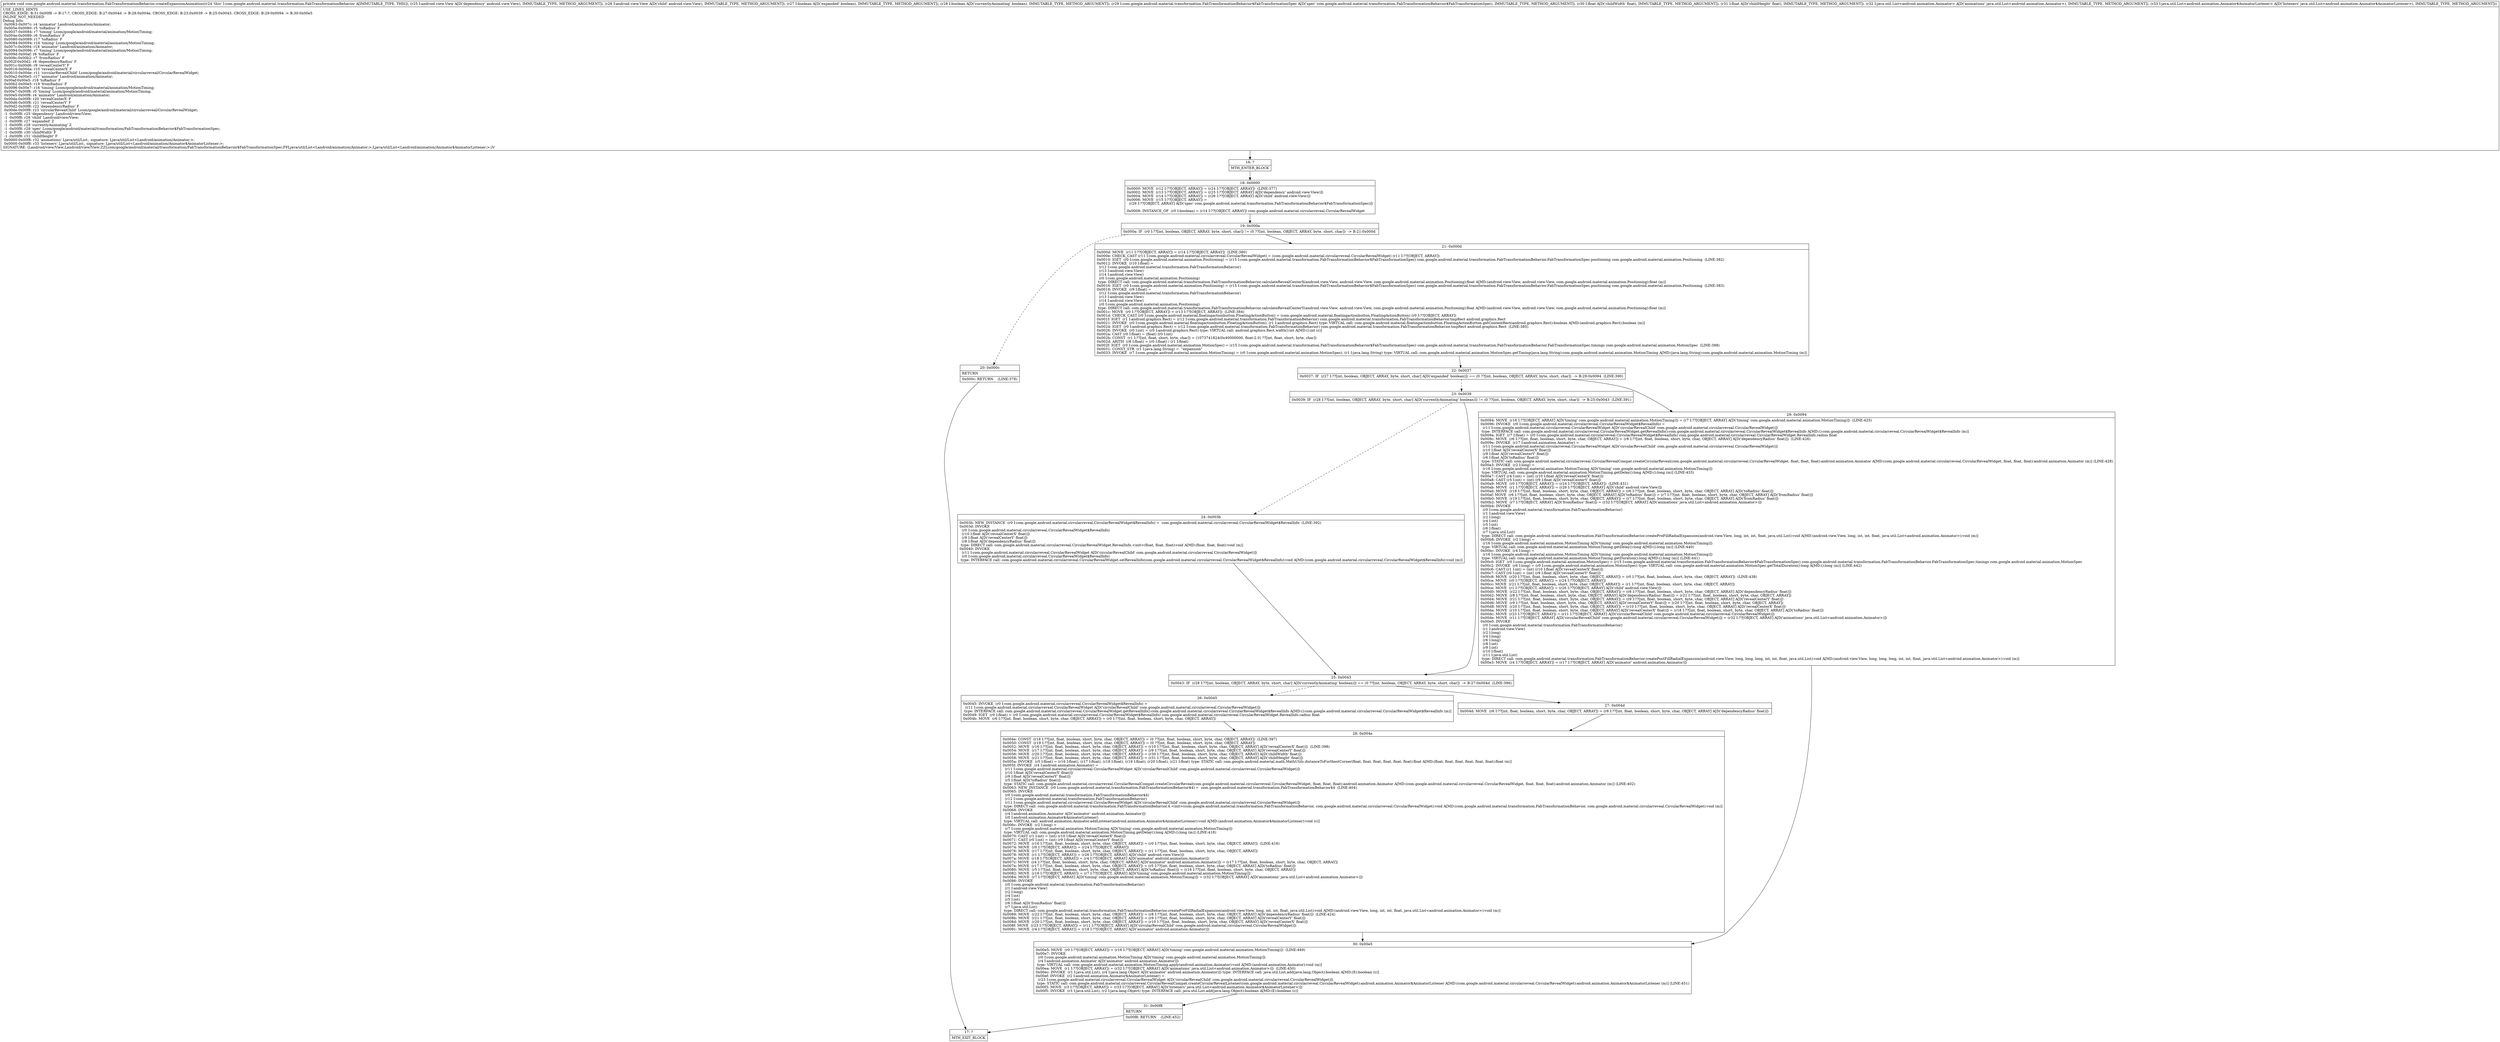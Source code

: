 digraph "CFG forcom.google.android.material.transformation.FabTransformationBehavior.createExpansionAnimation(Landroid\/view\/View;Landroid\/view\/View;ZZLcom\/google\/android\/material\/transformation\/FabTransformationBehavior$FabTransformationSpec;FFLjava\/util\/List;Ljava\/util\/List;)V" {
Node_16 [shape=record,label="{16\:\ ?|MTH_ENTER_BLOCK\l}"];
Node_18 [shape=record,label="{18\:\ 0x0000|0x0000: MOVE  (r12 I:??[OBJECT, ARRAY]) = (r24 I:??[OBJECT, ARRAY])  (LINE:377)\l0x0002: MOVE  (r13 I:??[OBJECT, ARRAY]) = (r25 I:??[OBJECT, ARRAY] A[D('dependency' android.view.View)]) \l0x0004: MOVE  (r14 I:??[OBJECT, ARRAY]) = (r26 I:??[OBJECT, ARRAY] A[D('child' android.view.View)]) \l0x0006: MOVE  (r15 I:??[OBJECT, ARRAY]) = \l  (r29 I:??[OBJECT, ARRAY] A[D('spec' com.google.android.material.transformation.FabTransformationBehavior$FabTransformationSpec)])\l \l0x0008: INSTANCE_OF  (r0 I:boolean) = (r14 I:??[OBJECT, ARRAY]) com.google.android.material.circularreveal.CircularRevealWidget \l}"];
Node_19 [shape=record,label="{19\:\ 0x000a|0x000a: IF  (r0 I:??[int, boolean, OBJECT, ARRAY, byte, short, char]) != (0 ??[int, boolean, OBJECT, ARRAY, byte, short, char])  \-\> B:21:0x000d \l}"];
Node_20 [shape=record,label="{20\:\ 0x000c|RETURN\l|0x000c: RETURN    (LINE:378)\l}"];
Node_17 [shape=record,label="{17\:\ ?|MTH_EXIT_BLOCK\l}"];
Node_21 [shape=record,label="{21\:\ 0x000d|0x000d: MOVE  (r11 I:??[OBJECT, ARRAY]) = (r14 I:??[OBJECT, ARRAY])  (LINE:380)\l0x000e: CHECK_CAST (r11 I:com.google.android.material.circularreveal.CircularRevealWidget) = (com.google.android.material.circularreveal.CircularRevealWidget) (r11 I:??[OBJECT, ARRAY]) \l0x0010: IGET  (r0 I:com.google.android.material.animation.Positioning) = (r15 I:com.google.android.material.transformation.FabTransformationBehavior$FabTransformationSpec) com.google.android.material.transformation.FabTransformationBehavior.FabTransformationSpec.positioning com.google.android.material.animation.Positioning  (LINE:382)\l0x0012: INVOKE  (r10 I:float) = \l  (r12 I:com.google.android.material.transformation.FabTransformationBehavior)\l  (r13 I:android.view.View)\l  (r14 I:android.view.View)\l  (r0 I:com.google.android.material.animation.Positioning)\l type: DIRECT call: com.google.android.material.transformation.FabTransformationBehavior.calculateRevealCenterX(android.view.View, android.view.View, com.google.android.material.animation.Positioning):float A[MD:(android.view.View, android.view.View, com.google.android.material.animation.Positioning):float (m)]\l0x0016: IGET  (r0 I:com.google.android.material.animation.Positioning) = (r15 I:com.google.android.material.transformation.FabTransformationBehavior$FabTransformationSpec) com.google.android.material.transformation.FabTransformationBehavior.FabTransformationSpec.positioning com.google.android.material.animation.Positioning  (LINE:383)\l0x0018: INVOKE  (r9 I:float) = \l  (r12 I:com.google.android.material.transformation.FabTransformationBehavior)\l  (r13 I:android.view.View)\l  (r14 I:android.view.View)\l  (r0 I:com.google.android.material.animation.Positioning)\l type: DIRECT call: com.google.android.material.transformation.FabTransformationBehavior.calculateRevealCenterY(android.view.View, android.view.View, com.google.android.material.animation.Positioning):float A[MD:(android.view.View, android.view.View, com.google.android.material.animation.Positioning):float (m)]\l0x001c: MOVE  (r0 I:??[OBJECT, ARRAY]) = (r13 I:??[OBJECT, ARRAY])  (LINE:384)\l0x001d: CHECK_CAST (r0 I:com.google.android.material.floatingactionbutton.FloatingActionButton) = (com.google.android.material.floatingactionbutton.FloatingActionButton) (r0 I:??[OBJECT, ARRAY]) \l0x001f: IGET  (r1 I:android.graphics.Rect) = (r12 I:com.google.android.material.transformation.FabTransformationBehavior) com.google.android.material.transformation.FabTransformationBehavior.tmpRect android.graphics.Rect \l0x0021: INVOKE  (r0 I:com.google.android.material.floatingactionbutton.FloatingActionButton), (r1 I:android.graphics.Rect) type: VIRTUAL call: com.google.android.material.floatingactionbutton.FloatingActionButton.getContentRect(android.graphics.Rect):boolean A[MD:(android.graphics.Rect):boolean (m)]\l0x0024: IGET  (r0 I:android.graphics.Rect) = (r12 I:com.google.android.material.transformation.FabTransformationBehavior) com.google.android.material.transformation.FabTransformationBehavior.tmpRect android.graphics.Rect  (LINE:385)\l0x0026: INVOKE  (r0 I:int) = (r0 I:android.graphics.Rect) type: VIRTUAL call: android.graphics.Rect.width():int A[MD:():int (c)]\l0x002a: CAST (r0 I:float) = (float) (r0 I:int) \l0x002b: CONST  (r1 I:??[int, float, short, byte, char]) = (1073741824(0x40000000, float:2.0) ??[int, float, short, byte, char]) \l0x002d: ARITH  (r8 I:float) = (r0 I:float) \/ (r1 I:float) \l0x002f: IGET  (r0 I:com.google.android.material.animation.MotionSpec) = (r15 I:com.google.android.material.transformation.FabTransformationBehavior$FabTransformationSpec) com.google.android.material.transformation.FabTransformationBehavior.FabTransformationSpec.timings com.google.android.material.animation.MotionSpec  (LINE:388)\l0x0031: CONST_STR  (r1 I:java.lang.String) =  \"expansion\" \l0x0033: INVOKE  (r7 I:com.google.android.material.animation.MotionTiming) = (r0 I:com.google.android.material.animation.MotionSpec), (r1 I:java.lang.String) type: VIRTUAL call: com.google.android.material.animation.MotionSpec.getTiming(java.lang.String):com.google.android.material.animation.MotionTiming A[MD:(java.lang.String):com.google.android.material.animation.MotionTiming (m)]\l}"];
Node_22 [shape=record,label="{22\:\ 0x0037|0x0037: IF  (r27 I:??[int, boolean, OBJECT, ARRAY, byte, short, char] A[D('expanded' boolean)]) == (0 ??[int, boolean, OBJECT, ARRAY, byte, short, char])  \-\> B:29:0x0094  (LINE:390)\l}"];
Node_23 [shape=record,label="{23\:\ 0x0039|0x0039: IF  (r28 I:??[int, boolean, OBJECT, ARRAY, byte, short, char] A[D('currentlyAnimating' boolean)]) != (0 ??[int, boolean, OBJECT, ARRAY, byte, short, char])  \-\> B:25:0x0043  (LINE:391)\l}"];
Node_24 [shape=record,label="{24\:\ 0x003b|0x003b: NEW_INSTANCE  (r0 I:com.google.android.material.circularreveal.CircularRevealWidget$RevealInfo) =  com.google.android.material.circularreveal.CircularRevealWidget$RevealInfo  (LINE:392)\l0x003d: INVOKE  \l  (r0 I:com.google.android.material.circularreveal.CircularRevealWidget$RevealInfo)\l  (r10 I:float A[D('revealCenterX' float)])\l  (r9 I:float A[D('revealCenterY' float)])\l  (r8 I:float A[D('dependencyRadius' float)])\l type: DIRECT call: com.google.android.material.circularreveal.CircularRevealWidget.RevealInfo.\<init\>(float, float, float):void A[MD:(float, float, float):void (m)]\l0x0040: INVOKE  \l  (r11 I:com.google.android.material.circularreveal.CircularRevealWidget A[D('circularRevealChild' com.google.android.material.circularreveal.CircularRevealWidget)])\l  (r0 I:com.google.android.material.circularreveal.CircularRevealWidget$RevealInfo)\l type: INTERFACE call: com.google.android.material.circularreveal.CircularRevealWidget.setRevealInfo(com.google.android.material.circularreveal.CircularRevealWidget$RevealInfo):void A[MD:(com.google.android.material.circularreveal.CircularRevealWidget$RevealInfo):void (m)]\l}"];
Node_25 [shape=record,label="{25\:\ 0x0043|0x0043: IF  (r28 I:??[int, boolean, OBJECT, ARRAY, byte, short, char] A[D('currentlyAnimating' boolean)]) == (0 ??[int, boolean, OBJECT, ARRAY, byte, short, char])  \-\> B:27:0x004d  (LINE:396)\l}"];
Node_26 [shape=record,label="{26\:\ 0x0045|0x0045: INVOKE  (r0 I:com.google.android.material.circularreveal.CircularRevealWidget$RevealInfo) = \l  (r11 I:com.google.android.material.circularreveal.CircularRevealWidget A[D('circularRevealChild' com.google.android.material.circularreveal.CircularRevealWidget)])\l type: INTERFACE call: com.google.android.material.circularreveal.CircularRevealWidget.getRevealInfo():com.google.android.material.circularreveal.CircularRevealWidget$RevealInfo A[MD:():com.google.android.material.circularreveal.CircularRevealWidget$RevealInfo (m)]\l0x0049: IGET  (r0 I:float) = (r0 I:com.google.android.material.circularreveal.CircularRevealWidget$RevealInfo) com.google.android.material.circularreveal.CircularRevealWidget.RevealInfo.radius float \l0x004b: MOVE  (r6 I:??[int, float, boolean, short, byte, char, OBJECT, ARRAY]) = (r0 I:??[int, float, boolean, short, byte, char, OBJECT, ARRAY]) \l}"];
Node_28 [shape=record,label="{28\:\ 0x004e|0x004e: CONST  (r18 I:??[int, float, boolean, short, byte, char, OBJECT, ARRAY]) = (0 ??[int, float, boolean, short, byte, char, OBJECT, ARRAY])  (LINE:397)\l0x0050: CONST  (r19 I:??[int, float, boolean, short, byte, char, OBJECT, ARRAY]) = (0 ??[int, float, boolean, short, byte, char, OBJECT, ARRAY]) \l0x0052: MOVE  (r16 I:??[int, float, boolean, short, byte, char, OBJECT, ARRAY]) = (r10 I:??[int, float, boolean, short, byte, char, OBJECT, ARRAY] A[D('revealCenterX' float)])  (LINE:398)\l0x0054: MOVE  (r17 I:??[int, float, boolean, short, byte, char, OBJECT, ARRAY]) = (r9 I:??[int, float, boolean, short, byte, char, OBJECT, ARRAY] A[D('revealCenterY' float)]) \l0x0056: MOVE  (r20 I:??[int, float, boolean, short, byte, char, OBJECT, ARRAY]) = (r30 I:??[int, float, boolean, short, byte, char, OBJECT, ARRAY] A[D('childWidth' float)]) \l0x0058: MOVE  (r21 I:??[int, float, boolean, short, byte, char, OBJECT, ARRAY]) = (r31 I:??[int, float, boolean, short, byte, char, OBJECT, ARRAY] A[D('childHeight' float)]) \l0x005a: INVOKE  (r5 I:float) = (r16 I:float), (r17 I:float), (r18 I:float), (r19 I:float), (r20 I:float), (r21 I:float) type: STATIC call: com.google.android.material.math.MathUtils.distanceToFurthestCorner(float, float, float, float, float, float):float A[MD:(float, float, float, float, float, float):float (m)]\l0x005f: INVOKE  (r4 I:android.animation.Animator) = \l  (r11 I:com.google.android.material.circularreveal.CircularRevealWidget A[D('circularRevealChild' com.google.android.material.circularreveal.CircularRevealWidget)])\l  (r10 I:float A[D('revealCenterX' float)])\l  (r9 I:float A[D('revealCenterY' float)])\l  (r5 I:float A[D('toRadius' float)])\l type: STATIC call: com.google.android.material.circularreveal.CircularRevealCompat.createCircularReveal(com.google.android.material.circularreveal.CircularRevealWidget, float, float, float):android.animation.Animator A[MD:(com.google.android.material.circularreveal.CircularRevealWidget, float, float, float):android.animation.Animator (m)] (LINE:402)\l0x0063: NEW_INSTANCE  (r0 I:com.google.android.material.transformation.FabTransformationBehavior$4) =  com.google.android.material.transformation.FabTransformationBehavior$4  (LINE:404)\l0x0065: INVOKE  \l  (r0 I:com.google.android.material.transformation.FabTransformationBehavior$4)\l  (r12 I:com.google.android.material.transformation.FabTransformationBehavior)\l  (r11 I:com.google.android.material.circularreveal.CircularRevealWidget A[D('circularRevealChild' com.google.android.material.circularreveal.CircularRevealWidget)])\l type: DIRECT call: com.google.android.material.transformation.FabTransformationBehavior.4.\<init\>(com.google.android.material.transformation.FabTransformationBehavior, com.google.android.material.circularreveal.CircularRevealWidget):void A[MD:(com.google.android.material.transformation.FabTransformationBehavior, com.google.android.material.circularreveal.CircularRevealWidget):void (m)]\l0x0068: INVOKE  \l  (r4 I:android.animation.Animator A[D('animator' android.animation.Animator)])\l  (r0 I:android.animation.Animator$AnimatorListener)\l type: VIRTUAL call: android.animation.Animator.addListener(android.animation.Animator$AnimatorListener):void A[MD:(android.animation.Animator$AnimatorListener):void (c)]\l0x006c: INVOKE  (r2 I:long) = \l  (r7 I:com.google.android.material.animation.MotionTiming A[D('timing' com.google.android.material.animation.MotionTiming)])\l type: VIRTUAL call: com.google.android.material.animation.MotionTiming.getDelay():long A[MD:():long (m)] (LINE:418)\l0x0070: CAST (r1 I:int) = (int) (r10 I:float A[D('revealCenterX' float)]) \l0x0071: CAST (r0 I:int) = (int) (r9 I:float A[D('revealCenterY' float)]) \l0x0072: MOVE  (r16 I:??[int, float, boolean, short, byte, char, OBJECT, ARRAY]) = (r0 I:??[int, float, boolean, short, byte, char, OBJECT, ARRAY])  (LINE:416)\l0x0074: MOVE  (r0 I:??[OBJECT, ARRAY]) = (r24 I:??[OBJECT, ARRAY]) \l0x0076: MOVE  (r17 I:??[int, float, boolean, short, byte, char, OBJECT, ARRAY]) = (r1 I:??[int, float, boolean, short, byte, char, OBJECT, ARRAY]) \l0x0078: MOVE  (r1 I:??[OBJECT, ARRAY]) = (r26 I:??[OBJECT, ARRAY] A[D('child' android.view.View)]) \l0x007a: MOVE  (r18 I:??[OBJECT, ARRAY]) = (r4 I:??[OBJECT, ARRAY] A[D('animator' android.animation.Animator)]) \l0x007c: MOVE  (r4 I:??[int, float, boolean, short, byte, char, OBJECT, ARRAY] A[D('animator' android.animation.Animator)]) = (r17 I:??[int, float, boolean, short, byte, char, OBJECT, ARRAY]) \l0x007e: MOVE  (r17 I:??[int, float, boolean, short, byte, char, OBJECT, ARRAY]) = (r5 I:??[int, float, boolean, short, byte, char, OBJECT, ARRAY] A[D('toRadius' float)]) \l0x0080: MOVE  (r5 I:??[int, float, boolean, short, byte, char, OBJECT, ARRAY] A[D('toRadius' float)]) = (r16 I:??[int, float, boolean, short, byte, char, OBJECT, ARRAY]) \l0x0082: MOVE  (r16 I:??[OBJECT, ARRAY]) = (r7 I:??[OBJECT, ARRAY] A[D('timing' com.google.android.material.animation.MotionTiming)]) \l0x0084: MOVE  (r7 I:??[OBJECT, ARRAY] A[D('timing' com.google.android.material.animation.MotionTiming)]) = (r32 I:??[OBJECT, ARRAY] A[D('animations' java.util.List\<android.animation.Animator\>)]) \l0x0086: INVOKE  \l  (r0 I:com.google.android.material.transformation.FabTransformationBehavior)\l  (r1 I:android.view.View)\l  (r2 I:long)\l  (r4 I:int)\l  (r5 I:int)\l  (r6 I:float A[D('fromRadius' float)])\l  (r7 I:java.util.List)\l type: DIRECT call: com.google.android.material.transformation.FabTransformationBehavior.createPreFillRadialExpansion(android.view.View, long, int, int, float, java.util.List):void A[MD:(android.view.View, long, int, int, float, java.util.List\<android.animation.Animator\>):void (m)]\l0x0089: MOVE  (r22 I:??[int, float, boolean, short, byte, char, OBJECT, ARRAY]) = (r8 I:??[int, float, boolean, short, byte, char, OBJECT, ARRAY] A[D('dependencyRadius' float)])  (LINE:424)\l0x008b: MOVE  (r21 I:??[int, float, boolean, short, byte, char, OBJECT, ARRAY]) = (r9 I:??[int, float, boolean, short, byte, char, OBJECT, ARRAY] A[D('revealCenterY' float)]) \l0x008d: MOVE  (r20 I:??[int, float, boolean, short, byte, char, OBJECT, ARRAY]) = (r10 I:??[int, float, boolean, short, byte, char, OBJECT, ARRAY] A[D('revealCenterX' float)]) \l0x008f: MOVE  (r23 I:??[OBJECT, ARRAY]) = (r11 I:??[OBJECT, ARRAY] A[D('circularRevealChild' com.google.android.material.circularreveal.CircularRevealWidget)]) \l0x0091: MOVE  (r4 I:??[OBJECT, ARRAY]) = (r18 I:??[OBJECT, ARRAY] A[D('animator' android.animation.Animator)]) \l}"];
Node_30 [shape=record,label="{30\:\ 0x00e5|0x00e5: MOVE  (r0 I:??[OBJECT, ARRAY]) = (r16 I:??[OBJECT, ARRAY] A[D('timing' com.google.android.material.animation.MotionTiming)])  (LINE:449)\l0x00e7: INVOKE  \l  (r0 I:com.google.android.material.animation.MotionTiming A[D('timing' com.google.android.material.animation.MotionTiming)])\l  (r4 I:android.animation.Animator A[D('animator' android.animation.Animator)])\l type: VIRTUAL call: com.google.android.material.animation.MotionTiming.apply(android.animation.Animator):void A[MD:(android.animation.Animator):void (m)]\l0x00ea: MOVE  (r1 I:??[OBJECT, ARRAY]) = (r32 I:??[OBJECT, ARRAY] A[D('animations' java.util.List\<android.animation.Animator\>)])  (LINE:450)\l0x00ec: INVOKE  (r1 I:java.util.List), (r4 I:java.lang.Object A[D('animator' android.animation.Animator)]) type: INTERFACE call: java.util.List.add(java.lang.Object):boolean A[MD:(E):boolean (c)]\l0x00ef: INVOKE  (r2 I:android.animation.Animator$AnimatorListener) = \l  (r23 I:com.google.android.material.circularreveal.CircularRevealWidget A[D('circularRevealChild' com.google.android.material.circularreveal.CircularRevealWidget)])\l type: STATIC call: com.google.android.material.circularreveal.CircularRevealCompat.createCircularRevealListener(com.google.android.material.circularreveal.CircularRevealWidget):android.animation.Animator$AnimatorListener A[MD:(com.google.android.material.circularreveal.CircularRevealWidget):android.animation.Animator$AnimatorListener (m)] (LINE:451)\l0x00f3: MOVE  (r3 I:??[OBJECT, ARRAY]) = (r33 I:??[OBJECT, ARRAY] A[D('listeners' java.util.List\<android.animation.Animator$AnimatorListener\>)]) \l0x00f5: INVOKE  (r3 I:java.util.List), (r2 I:java.lang.Object) type: INTERFACE call: java.util.List.add(java.lang.Object):boolean A[MD:(E):boolean (c)]\l}"];
Node_31 [shape=record,label="{31\:\ 0x00f8|RETURN\l|0x00f8: RETURN    (LINE:452)\l}"];
Node_27 [shape=record,label="{27\:\ 0x004d|0x004d: MOVE  (r6 I:??[int, float, boolean, short, byte, char, OBJECT, ARRAY]) = (r8 I:??[int, float, boolean, short, byte, char, OBJECT, ARRAY] A[D('dependencyRadius' float)]) \l}"];
Node_29 [shape=record,label="{29\:\ 0x0094|0x0094: MOVE  (r16 I:??[OBJECT, ARRAY] A[D('timing' com.google.android.material.animation.MotionTiming)]) = (r7 I:??[OBJECT, ARRAY] A[D('timing' com.google.android.material.animation.MotionTiming)])  (LINE:425)\l0x0096: INVOKE  (r0 I:com.google.android.material.circularreveal.CircularRevealWidget$RevealInfo) = \l  (r11 I:com.google.android.material.circularreveal.CircularRevealWidget A[D('circularRevealChild' com.google.android.material.circularreveal.CircularRevealWidget)])\l type: INTERFACE call: com.google.android.material.circularreveal.CircularRevealWidget.getRevealInfo():com.google.android.material.circularreveal.CircularRevealWidget$RevealInfo A[MD:():com.google.android.material.circularreveal.CircularRevealWidget$RevealInfo (m)]\l0x009a: IGET  (r7 I:float) = (r0 I:com.google.android.material.circularreveal.CircularRevealWidget$RevealInfo) com.google.android.material.circularreveal.CircularRevealWidget.RevealInfo.radius float \l0x009c: MOVE  (r6 I:??[int, float, boolean, short, byte, char, OBJECT, ARRAY]) = (r8 I:??[int, float, boolean, short, byte, char, OBJECT, ARRAY] A[D('dependencyRadius' float)])  (LINE:426)\l0x009e: INVOKE  (r17 I:android.animation.Animator) = \l  (r11 I:com.google.android.material.circularreveal.CircularRevealWidget A[D('circularRevealChild' com.google.android.material.circularreveal.CircularRevealWidget)])\l  (r10 I:float A[D('revealCenterX' float)])\l  (r9 I:float A[D('revealCenterY' float)])\l  (r6 I:float A[D('toRadius' float)])\l type: STATIC call: com.google.android.material.circularreveal.CircularRevealCompat.createCircularReveal(com.google.android.material.circularreveal.CircularRevealWidget, float, float, float):android.animation.Animator A[MD:(com.google.android.material.circularreveal.CircularRevealWidget, float, float, float):android.animation.Animator (m)] (LINE:428)\l0x00a3: INVOKE  (r2 I:long) = \l  (r16 I:com.google.android.material.animation.MotionTiming A[D('timing' com.google.android.material.animation.MotionTiming)])\l type: VIRTUAL call: com.google.android.material.animation.MotionTiming.getDelay():long A[MD:():long (m)] (LINE:433)\l0x00a7: CAST (r4 I:int) = (int) (r10 I:float A[D('revealCenterX' float)]) \l0x00a8: CAST (r5 I:int) = (int) (r9 I:float A[D('revealCenterY' float)]) \l0x00a9: MOVE  (r0 I:??[OBJECT, ARRAY]) = (r24 I:??[OBJECT, ARRAY])  (LINE:431)\l0x00ab: MOVE  (r1 I:??[OBJECT, ARRAY]) = (r26 I:??[OBJECT, ARRAY] A[D('child' android.view.View)]) \l0x00ad: MOVE  (r18 I:??[int, float, boolean, short, byte, char, OBJECT, ARRAY]) = (r6 I:??[int, float, boolean, short, byte, char, OBJECT, ARRAY] A[D('toRadius' float)]) \l0x00af: MOVE  (r6 I:??[int, float, boolean, short, byte, char, OBJECT, ARRAY] A[D('toRadius' float)]) = (r7 I:??[int, float, boolean, short, byte, char, OBJECT, ARRAY] A[D('fromRadius' float)]) \l0x00b0: MOVE  (r19 I:??[int, float, boolean, short, byte, char, OBJECT, ARRAY]) = (r7 I:??[int, float, boolean, short, byte, char, OBJECT, ARRAY] A[D('fromRadius' float)]) \l0x00b2: MOVE  (r7 I:??[OBJECT, ARRAY] A[D('fromRadius' float)]) = (r32 I:??[OBJECT, ARRAY] A[D('animations' java.util.List\<android.animation.Animator\>)]) \l0x00b4: INVOKE  \l  (r0 I:com.google.android.material.transformation.FabTransformationBehavior)\l  (r1 I:android.view.View)\l  (r2 I:long)\l  (r4 I:int)\l  (r5 I:int)\l  (r6 I:float)\l  (r7 I:java.util.List)\l type: DIRECT call: com.google.android.material.transformation.FabTransformationBehavior.createPreFillRadialExpansion(android.view.View, long, int, int, float, java.util.List):void A[MD:(android.view.View, long, int, int, float, java.util.List\<android.animation.Animator\>):void (m)]\l0x00b8: INVOKE  (r2 I:long) = \l  (r16 I:com.google.android.material.animation.MotionTiming A[D('timing' com.google.android.material.animation.MotionTiming)])\l type: VIRTUAL call: com.google.android.material.animation.MotionTiming.getDelay():long A[MD:():long (m)] (LINE:440)\l0x00bc: INVOKE  (r4 I:long) = \l  (r16 I:com.google.android.material.animation.MotionTiming A[D('timing' com.google.android.material.animation.MotionTiming)])\l type: VIRTUAL call: com.google.android.material.animation.MotionTiming.getDuration():long A[MD:():long (m)] (LINE:441)\l0x00c0: IGET  (r0 I:com.google.android.material.animation.MotionSpec) = (r15 I:com.google.android.material.transformation.FabTransformationBehavior$FabTransformationSpec) com.google.android.material.transformation.FabTransformationBehavior.FabTransformationSpec.timings com.google.android.material.animation.MotionSpec \l0x00c2: INVOKE  (r6 I:long) = (r0 I:com.google.android.material.animation.MotionSpec) type: VIRTUAL call: com.google.android.material.animation.MotionSpec.getTotalDuration():long A[MD:():long (m)] (LINE:442)\l0x00c6: CAST (r1 I:int) = (int) (r10 I:float A[D('revealCenterX' float)]) \l0x00c7: CAST (r0 I:int) = (int) (r9 I:float A[D('revealCenterY' float)]) \l0x00c8: MOVE  (r20 I:??[int, float, boolean, short, byte, char, OBJECT, ARRAY]) = (r0 I:??[int, float, boolean, short, byte, char, OBJECT, ARRAY])  (LINE:438)\l0x00ca: MOVE  (r0 I:??[OBJECT, ARRAY]) = (r24 I:??[OBJECT, ARRAY]) \l0x00cc: MOVE  (r21 I:??[int, float, boolean, short, byte, char, OBJECT, ARRAY]) = (r1 I:??[int, float, boolean, short, byte, char, OBJECT, ARRAY]) \l0x00ce: MOVE  (r1 I:??[OBJECT, ARRAY]) = (r26 I:??[OBJECT, ARRAY] A[D('child' android.view.View)]) \l0x00d0: MOVE  (r22 I:??[int, float, boolean, short, byte, char, OBJECT, ARRAY]) = (r8 I:??[int, float, boolean, short, byte, char, OBJECT, ARRAY] A[D('dependencyRadius' float)]) \l0x00d2: MOVE  (r8 I:??[int, float, boolean, short, byte, char, OBJECT, ARRAY] A[D('dependencyRadius' float)]) = (r21 I:??[int, float, boolean, short, byte, char, OBJECT, ARRAY]) \l0x00d4: MOVE  (r21 I:??[int, float, boolean, short, byte, char, OBJECT, ARRAY]) = (r9 I:??[int, float, boolean, short, byte, char, OBJECT, ARRAY] A[D('revealCenterY' float)]) \l0x00d6: MOVE  (r9 I:??[int, float, boolean, short, byte, char, OBJECT, ARRAY] A[D('revealCenterY' float)]) = (r20 I:??[int, float, boolean, short, byte, char, OBJECT, ARRAY]) \l0x00d8: MOVE  (r20 I:??[int, float, boolean, short, byte, char, OBJECT, ARRAY]) = (r10 I:??[int, float, boolean, short, byte, char, OBJECT, ARRAY] A[D('revealCenterX' float)]) \l0x00da: MOVE  (r10 I:??[int, float, boolean, short, byte, char, OBJECT, ARRAY] A[D('revealCenterX' float)]) = (r18 I:??[int, float, boolean, short, byte, char, OBJECT, ARRAY] A[D('toRadius' float)]) \l0x00dc: MOVE  (r23 I:??[OBJECT, ARRAY]) = (r11 I:??[OBJECT, ARRAY] A[D('circularRevealChild' com.google.android.material.circularreveal.CircularRevealWidget)]) \l0x00de: MOVE  (r11 I:??[OBJECT, ARRAY] A[D('circularRevealChild' com.google.android.material.circularreveal.CircularRevealWidget)]) = (r32 I:??[OBJECT, ARRAY] A[D('animations' java.util.List\<android.animation.Animator\>)]) \l0x00e0: INVOKE  \l  (r0 I:com.google.android.material.transformation.FabTransformationBehavior)\l  (r1 I:android.view.View)\l  (r2 I:long)\l  (r4 I:long)\l  (r6 I:long)\l  (r8 I:int)\l  (r9 I:int)\l  (r10 I:float)\l  (r11 I:java.util.List)\l type: DIRECT call: com.google.android.material.transformation.FabTransformationBehavior.createPostFillRadialExpansion(android.view.View, long, long, long, int, int, float, java.util.List):void A[MD:(android.view.View, long, long, long, int, int, float, java.util.List\<android.animation.Animator\>):void (m)]\l0x00e3: MOVE  (r4 I:??[OBJECT, ARRAY]) = (r17 I:??[OBJECT, ARRAY] A[D('animator' android.animation.Animator)]) \l}"];
MethodNode[shape=record,label="{private void com.google.android.material.transformation.FabTransformationBehavior.createExpansionAnimation((r24 'this' I:com.google.android.material.transformation.FabTransformationBehavior A[IMMUTABLE_TYPE, THIS]), (r25 I:android.view.View A[D('dependency' android.view.View), IMMUTABLE_TYPE, METHOD_ARGUMENT]), (r26 I:android.view.View A[D('child' android.view.View), IMMUTABLE_TYPE, METHOD_ARGUMENT]), (r27 I:boolean A[D('expanded' boolean), IMMUTABLE_TYPE, METHOD_ARGUMENT]), (r28 I:boolean A[D('currentlyAnimating' boolean), IMMUTABLE_TYPE, METHOD_ARGUMENT]), (r29 I:com.google.android.material.transformation.FabTransformationBehavior$FabTransformationSpec A[D('spec' com.google.android.material.transformation.FabTransformationBehavior$FabTransformationSpec), IMMUTABLE_TYPE, METHOD_ARGUMENT]), (r30 I:float A[D('childWidth' float), IMMUTABLE_TYPE, METHOD_ARGUMENT]), (r31 I:float A[D('childHeight' float), IMMUTABLE_TYPE, METHOD_ARGUMENT]), (r32 I:java.util.List\<android.animation.Animator\> A[D('animations' java.util.List\<android.animation.Animator\>), IMMUTABLE_TYPE, METHOD_ARGUMENT]), (r33 I:java.util.List\<android.animation.Animator$AnimatorListener\> A[D('listeners' java.util.List\<android.animation.Animator$AnimatorListener\>), IMMUTABLE_TYPE, METHOD_ARGUMENT]))  | USE_LINES_HINTS\lCROSS_EDGE: B:31:0x00f8 \-\> B:17:?, CROSS_EDGE: B:27:0x004d \-\> B:28:0x004e, CROSS_EDGE: B:23:0x0039 \-\> B:25:0x0043, CROSS_EDGE: B:29:0x0094 \-\> B:30:0x00e5\lINLINE_NOT_NEEDED\lDebug Info:\l  0x0063\-0x007c: r4 'animator' Landroid\/animation\/Animator;\l  0x005e\-0x0080: r5 'toRadius' F\l  0x0037\-0x0084: r7 'timing' Lcom\/google\/android\/material\/animation\/MotionTiming;\l  0x004e\-0x0089: r6 'fromRadius' F\l  0x0080\-0x0089: r17 'toRadius' F\l  0x0084\-0x0094: r16 'timing' Lcom\/google\/android\/material\/animation\/MotionTiming;\l  0x007c\-0x0094: r18 'animator' Landroid\/animation\/Animator;\l  0x0094\-0x0096: r7 'timing' Lcom\/google\/android\/material\/animation\/MotionTiming;\l  0x009d\-0x00af: r6 'toRadius' F\l  0x009c\-0x00b2: r7 'fromRadius' F\l  0x002f\-0x00d2: r8 'dependencyRadius' F\l  0x001c\-0x00d6: r9 'revealCenterY' F\l  0x0016\-0x00da: r10 'revealCenterX' F\l  0x0010\-0x00de: r11 'circularRevealChild' Lcom\/google\/android\/material\/circularreveal\/CircularRevealWidget;\l  0x00a2\-0x00e5: r17 'animator' Landroid\/animation\/Animator;\l  0x00af\-0x00e5: r18 'toRadius' F\l  0x00b2\-0x00e5: r19 'fromRadius' F\l  0x0096\-0x00e7: r16 'timing' Lcom\/google\/android\/material\/animation\/MotionTiming;\l  0x00e7\-0x00f8: r0 'timing' Lcom\/google\/android\/material\/animation\/MotionTiming;\l  0x00e5\-0x00f8: r4 'animator' Landroid\/animation\/Animator;\l  0x00da\-0x00f8: r20 'revealCenterX' F\l  0x00d6\-0x00f8: r21 'revealCenterY' F\l  0x00d2\-0x00f8: r22 'dependencyRadius' F\l  0x00de\-0x00f8: r23 'circularRevealChild' Lcom\/google\/android\/material\/circularreveal\/CircularRevealWidget;\l  \-1 \-0x00f8: r25 'dependency' Landroid\/view\/View;\l  \-1 \-0x00f8: r26 'child' Landroid\/view\/View;\l  \-1 \-0x00f8: r27 'expanded' Z\l  \-1 \-0x00f8: r28 'currentlyAnimating' Z\l  \-1 \-0x00f8: r29 'spec' Lcom\/google\/android\/material\/transformation\/FabTransformationBehavior$FabTransformationSpec;\l  \-1 \-0x00f8: r30 'childWidth' F\l  \-1 \-0x00f8: r31 'childHeight' F\l  0x0000\-0x00f8: r32 'animations' Ljava\/util\/List;, signature: Ljava\/util\/List\<Landroid\/animation\/Animator;\>;\l  0x0000\-0x00f8: r33 'listeners' Ljava\/util\/List;, signature: Ljava\/util\/List\<Landroid\/animation\/Animator$AnimatorListener;\>;\lSIGNATURE: (Landroid\/view\/View;Landroid\/view\/View;ZZLcom\/google\/android\/material\/transformation\/FabTransformationBehavior$FabTransformationSpec;FFLjava\/util\/List\<Landroid\/animation\/Animator;\>;Ljava\/util\/List\<Landroid\/animation\/Animator$AnimatorListener;\>;)V\l}"];
MethodNode -> Node_16;Node_16 -> Node_18;
Node_18 -> Node_19;
Node_19 -> Node_20[style=dashed];
Node_19 -> Node_21;
Node_20 -> Node_17;
Node_21 -> Node_22;
Node_22 -> Node_23[style=dashed];
Node_22 -> Node_29;
Node_23 -> Node_24[style=dashed];
Node_23 -> Node_25;
Node_24 -> Node_25;
Node_25 -> Node_26[style=dashed];
Node_25 -> Node_27;
Node_26 -> Node_28;
Node_28 -> Node_30;
Node_30 -> Node_31;
Node_31 -> Node_17;
Node_27 -> Node_28;
Node_29 -> Node_30;
}

